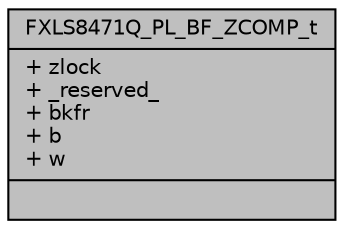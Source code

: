 digraph "FXLS8471Q_PL_BF_ZCOMP_t"
{
  edge [fontname="Helvetica",fontsize="10",labelfontname="Helvetica",labelfontsize="10"];
  node [fontname="Helvetica",fontsize="10",shape=record];
  Node1 [label="{FXLS8471Q_PL_BF_ZCOMP_t\n|+ zlock\l+ _reserved_\l+ bkfr\l+ b\l+ w\l|}",height=0.2,width=0.4,color="black", fillcolor="grey75", style="filled", fontcolor="black"];
}
